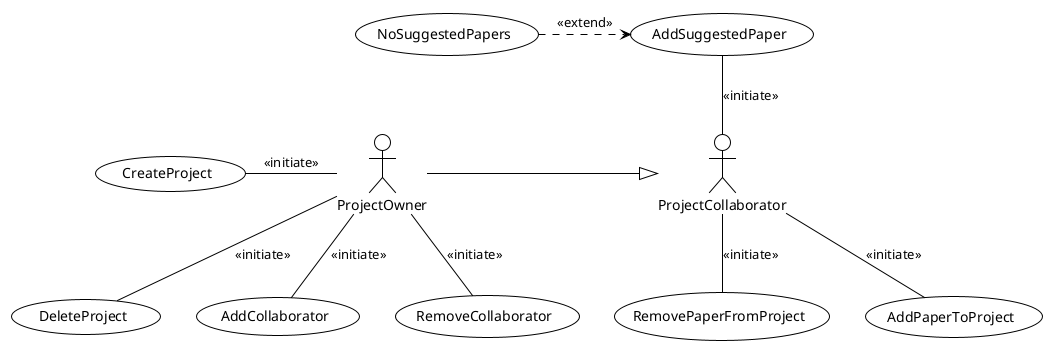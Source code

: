 @startuml UseCases
!theme plain
(CreateProject) as crpj
(DeleteProject) as dlpj
(AddCollaborator) as adco
(RemoveCollaborator) as rmco
(AddPaperToProject) as adpa
(AddSuggestedPaper) as adsg
(NoSuggestedPapers) as nosg
(RemovePaperFromProject) as rmpa
:ProjectOwner: as po
:ProjectCollaborator: as pc

po -r-|> pc

nosg -r-> adsg #line.dashed : <<extend>>

po -l- crpj : <<initiate>>
po -- dlpj : <<initiate>>
po -- adco : <<initiate>>
po -- rmco : <<initiate>>

pc -- adpa : <<initiate>>
pc -u- adsg : <<initiate>>
pc -- rmpa : <<initiate>>
@enduml